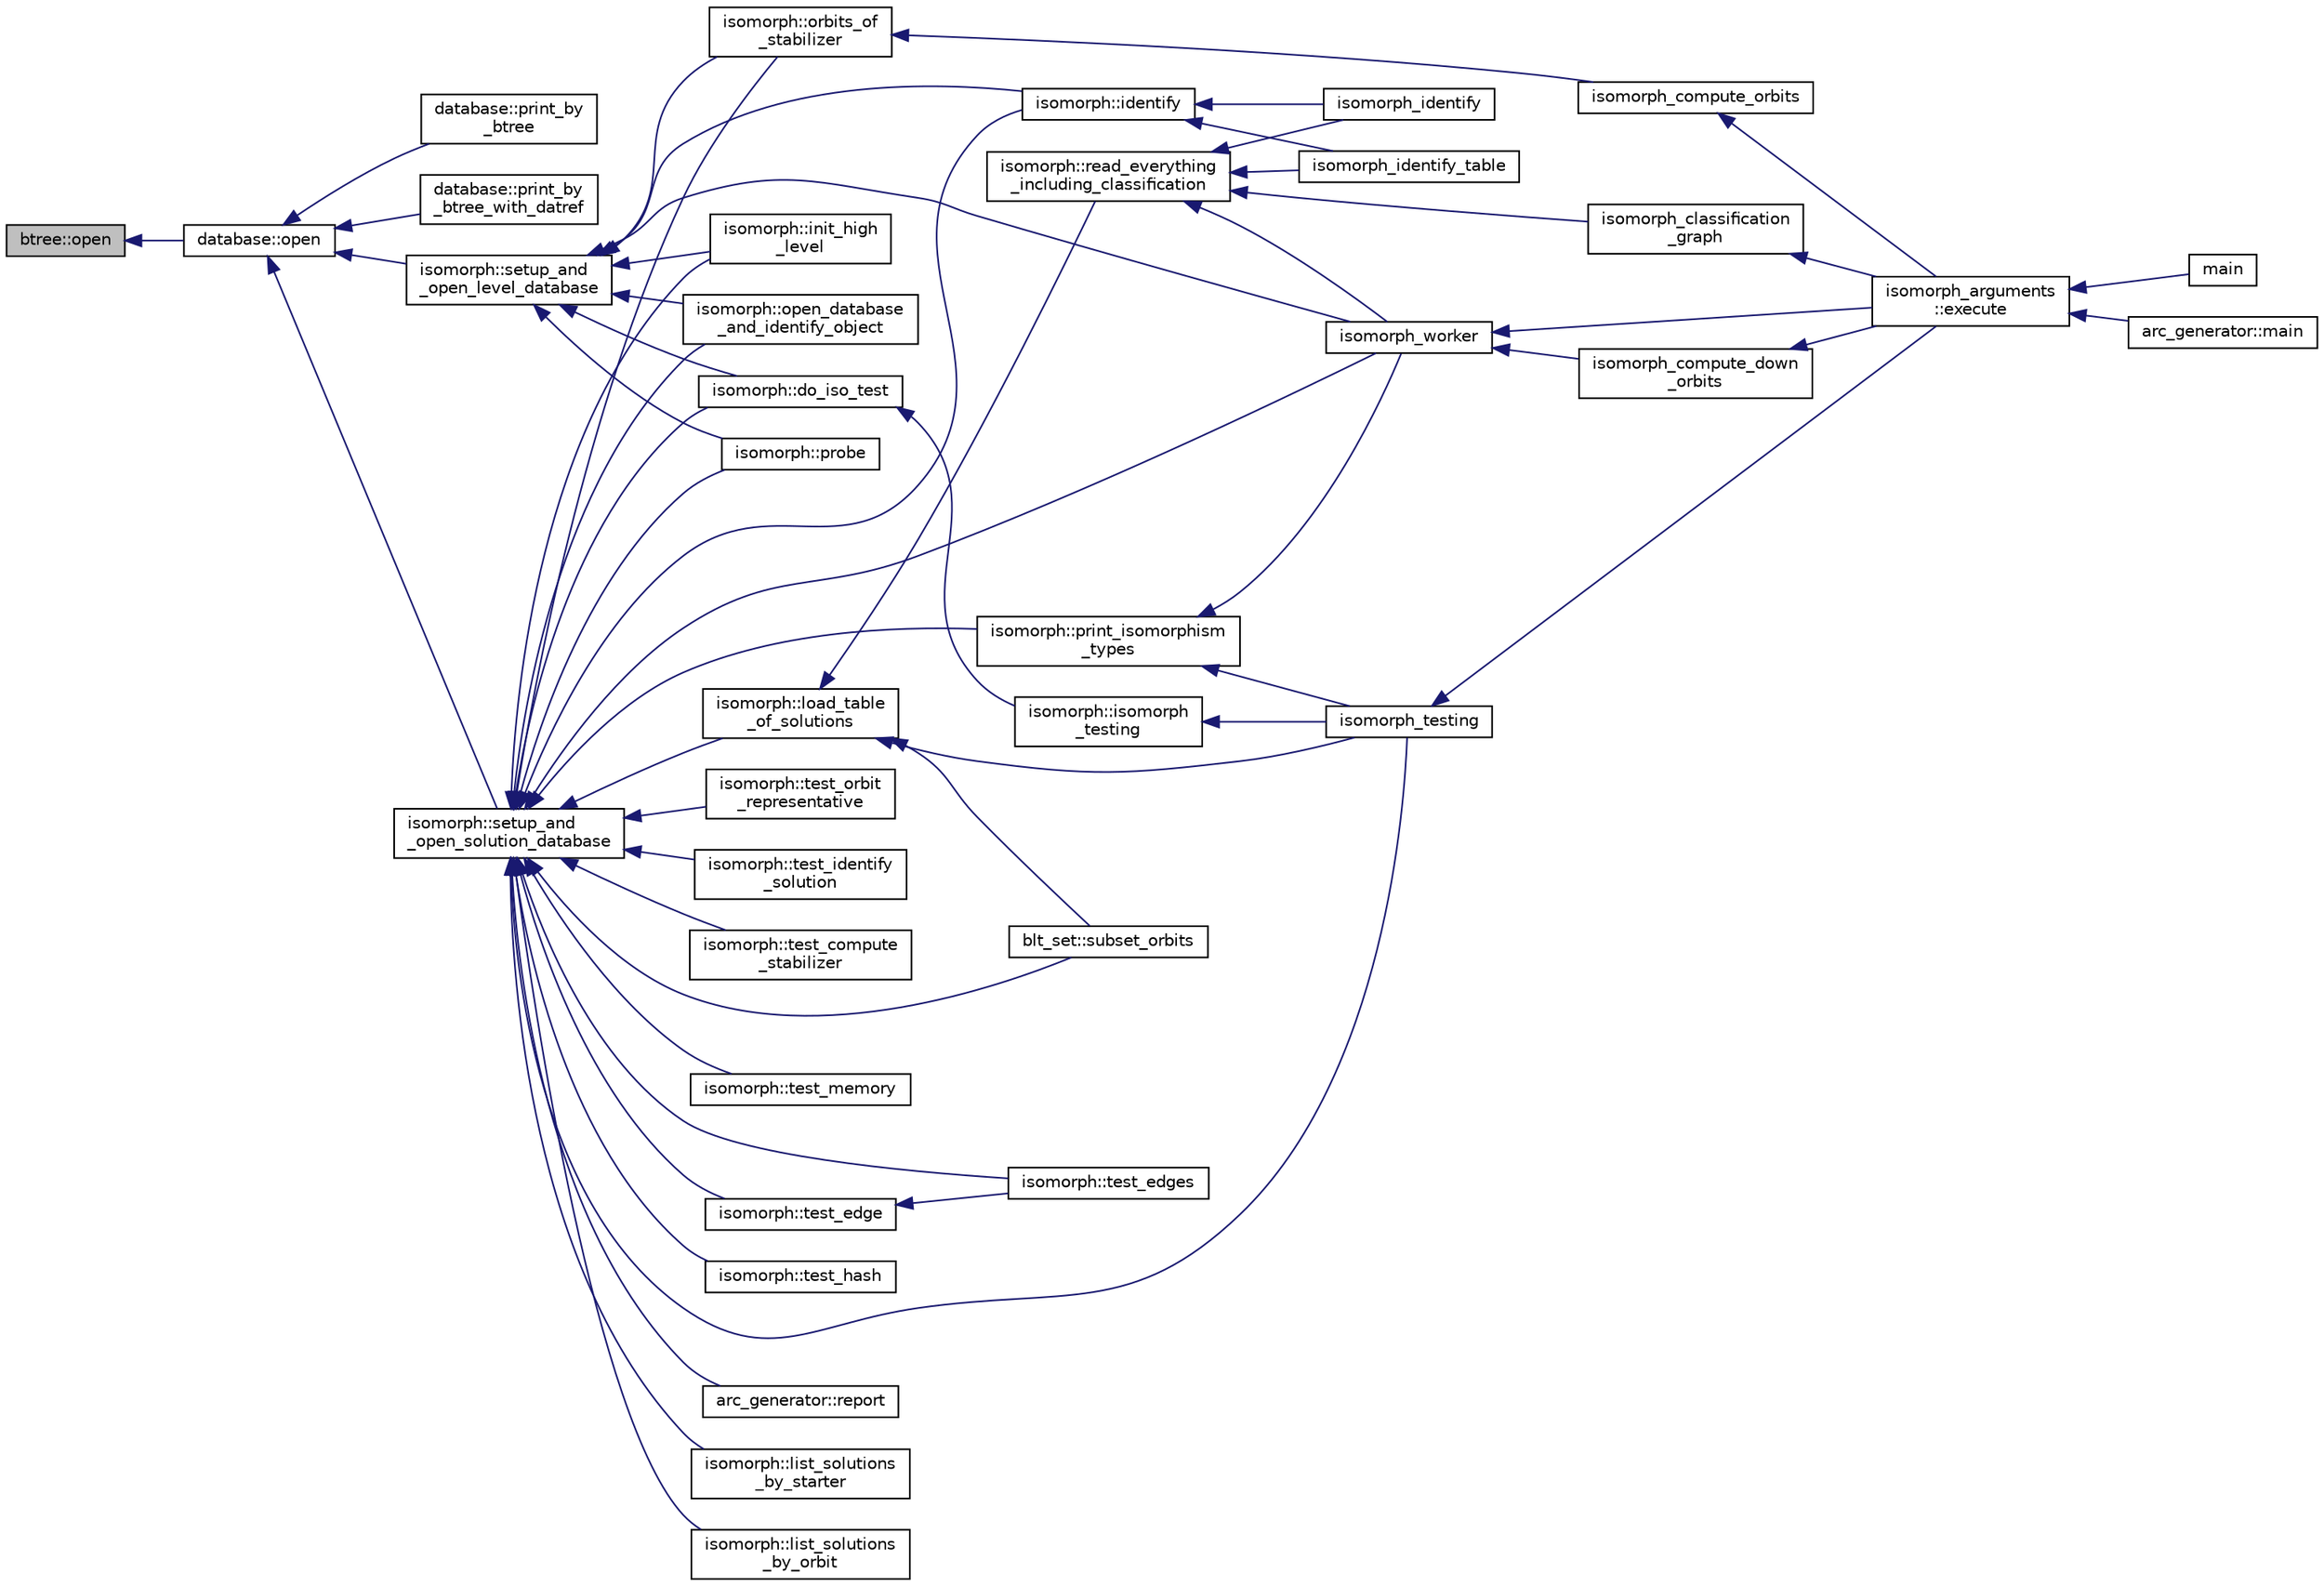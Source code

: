 digraph "btree::open"
{
  edge [fontname="Helvetica",fontsize="10",labelfontname="Helvetica",labelfontsize="10"];
  node [fontname="Helvetica",fontsize="10",shape=record];
  rankdir="LR";
  Node2907 [label="btree::open",height=0.2,width=0.4,color="black", fillcolor="grey75", style="filled", fontcolor="black"];
  Node2907 -> Node2908 [dir="back",color="midnightblue",fontsize="10",style="solid",fontname="Helvetica"];
  Node2908 [label="database::open",height=0.2,width=0.4,color="black", fillcolor="white", style="filled",URL="$db/d72/classdatabase.html#a65e8eccf98ecab4d55fb25bacaae6a19"];
  Node2908 -> Node2909 [dir="back",color="midnightblue",fontsize="10",style="solid",fontname="Helvetica"];
  Node2909 [label="database::print_by\l_btree",height=0.2,width=0.4,color="black", fillcolor="white", style="filled",URL="$db/d72/classdatabase.html#ac45ae44f2a861557ced6e5ab7c146717"];
  Node2908 -> Node2910 [dir="back",color="midnightblue",fontsize="10",style="solid",fontname="Helvetica"];
  Node2910 [label="database::print_by\l_btree_with_datref",height=0.2,width=0.4,color="black", fillcolor="white", style="filled",URL="$db/d72/classdatabase.html#af84030a29b31944d6763974ac4f774b5"];
  Node2908 -> Node2911 [dir="back",color="midnightblue",fontsize="10",style="solid",fontname="Helvetica"];
  Node2911 [label="isomorph::setup_and\l_open_solution_database",height=0.2,width=0.4,color="black", fillcolor="white", style="filled",URL="$d3/d5f/classisomorph.html#a31846d3ae261a9c2dc089fb87710ce5c"];
  Node2911 -> Node2912 [dir="back",color="midnightblue",fontsize="10",style="solid",fontname="Helvetica"];
  Node2912 [label="blt_set::subset_orbits",height=0.2,width=0.4,color="black", fillcolor="white", style="filled",URL="$d1/d3d/classblt__set.html#af8f79fc4346244acfa0e2c2d23c36993"];
  Node2911 -> Node2913 [dir="back",color="midnightblue",fontsize="10",style="solid",fontname="Helvetica"];
  Node2913 [label="arc_generator::report",height=0.2,width=0.4,color="black", fillcolor="white", style="filled",URL="$d4/d21/classarc__generator.html#a650f715bb3eec8fd1057e07e5b384f9a"];
  Node2911 -> Node2914 [dir="back",color="midnightblue",fontsize="10",style="solid",fontname="Helvetica"];
  Node2914 [label="isomorph::load_table\l_of_solutions",height=0.2,width=0.4,color="black", fillcolor="white", style="filled",URL="$d3/d5f/classisomorph.html#a21ab5aba74a200b9abf041dc5206821a"];
  Node2914 -> Node2912 [dir="back",color="midnightblue",fontsize="10",style="solid",fontname="Helvetica"];
  Node2914 -> Node2915 [dir="back",color="midnightblue",fontsize="10",style="solid",fontname="Helvetica"];
  Node2915 [label="isomorph::read_everything\l_including_classification",height=0.2,width=0.4,color="black", fillcolor="white", style="filled",URL="$d3/d5f/classisomorph.html#aa6a56e4522d3133a6ea65c9ac6de3924"];
  Node2915 -> Node2916 [dir="back",color="midnightblue",fontsize="10",style="solid",fontname="Helvetica"];
  Node2916 [label="isomorph_classification\l_graph",height=0.2,width=0.4,color="black", fillcolor="white", style="filled",URL="$d4/d7e/isomorph__global_8_c.html#a027e803e6cab7af4c400a71663bf4715"];
  Node2916 -> Node2917 [dir="back",color="midnightblue",fontsize="10",style="solid",fontname="Helvetica"];
  Node2917 [label="isomorph_arguments\l::execute",height=0.2,width=0.4,color="black", fillcolor="white", style="filled",URL="$d5/de4/classisomorph__arguments.html#aa85e472d14906abdd5672dc66027583e"];
  Node2917 -> Node2918 [dir="back",color="midnightblue",fontsize="10",style="solid",fontname="Helvetica"];
  Node2918 [label="main",height=0.2,width=0.4,color="black", fillcolor="white", style="filled",URL="$d1/d5e/blt__main_8_c.html#a217dbf8b442f20279ea00b898af96f52"];
  Node2917 -> Node2919 [dir="back",color="midnightblue",fontsize="10",style="solid",fontname="Helvetica"];
  Node2919 [label="arc_generator::main",height=0.2,width=0.4,color="black", fillcolor="white", style="filled",URL="$d4/d21/classarc__generator.html#ad80140b51b165dad1fe6ab232be7829a"];
  Node2915 -> Node2920 [dir="back",color="midnightblue",fontsize="10",style="solid",fontname="Helvetica"];
  Node2920 [label="isomorph_identify",height=0.2,width=0.4,color="black", fillcolor="white", style="filled",URL="$d4/d7e/isomorph__global_8_c.html#aa0fe57c73d5668eee10a6022ada7f6a3"];
  Node2915 -> Node2921 [dir="back",color="midnightblue",fontsize="10",style="solid",fontname="Helvetica"];
  Node2921 [label="isomorph_identify_table",height=0.2,width=0.4,color="black", fillcolor="white", style="filled",URL="$d4/d7e/isomorph__global_8_c.html#a9fd19ea945561cf2a6bb5c72dd4b1cb2"];
  Node2915 -> Node2922 [dir="back",color="midnightblue",fontsize="10",style="solid",fontname="Helvetica"];
  Node2922 [label="isomorph_worker",height=0.2,width=0.4,color="black", fillcolor="white", style="filled",URL="$d4/d7e/isomorph__global_8_c.html#ace3bb6ec719b02a35534309d4d3fe99a"];
  Node2922 -> Node2917 [dir="back",color="midnightblue",fontsize="10",style="solid",fontname="Helvetica"];
  Node2922 -> Node2923 [dir="back",color="midnightblue",fontsize="10",style="solid",fontname="Helvetica"];
  Node2923 [label="isomorph_compute_down\l_orbits",height=0.2,width=0.4,color="black", fillcolor="white", style="filled",URL="$d4/d7e/isomorph__global_8_c.html#a3613cea19158edd30958c4edecd97d53"];
  Node2923 -> Node2917 [dir="back",color="midnightblue",fontsize="10",style="solid",fontname="Helvetica"];
  Node2914 -> Node2924 [dir="back",color="midnightblue",fontsize="10",style="solid",fontname="Helvetica"];
  Node2924 [label="isomorph_testing",height=0.2,width=0.4,color="black", fillcolor="white", style="filled",URL="$d4/d7e/isomorph__global_8_c.html#a5a73cbe9f89c4727f086482ee2d238f9"];
  Node2924 -> Node2917 [dir="back",color="midnightblue",fontsize="10",style="solid",fontname="Helvetica"];
  Node2911 -> Node2925 [dir="back",color="midnightblue",fontsize="10",style="solid",fontname="Helvetica"];
  Node2925 [label="isomorph::list_solutions\l_by_starter",height=0.2,width=0.4,color="black", fillcolor="white", style="filled",URL="$d3/d5f/classisomorph.html#a9c40f343f1a3e5fc177e5121bc809b06"];
  Node2911 -> Node2926 [dir="back",color="midnightblue",fontsize="10",style="solid",fontname="Helvetica"];
  Node2926 [label="isomorph::list_solutions\l_by_orbit",height=0.2,width=0.4,color="black", fillcolor="white", style="filled",URL="$d3/d5f/classisomorph.html#adefb1a89c097c284d29f92d5fc58ebfa"];
  Node2911 -> Node2927 [dir="back",color="midnightblue",fontsize="10",style="solid",fontname="Helvetica"];
  Node2927 [label="isomorph::orbits_of\l_stabilizer",height=0.2,width=0.4,color="black", fillcolor="white", style="filled",URL="$d3/d5f/classisomorph.html#a72bbdc12cca5a90045ef15d0b24075e6"];
  Node2927 -> Node2928 [dir="back",color="midnightblue",fontsize="10",style="solid",fontname="Helvetica"];
  Node2928 [label="isomorph_compute_orbits",height=0.2,width=0.4,color="black", fillcolor="white", style="filled",URL="$d4/d7e/isomorph__global_8_c.html#a592f3efd31146c0802f59837055f904f"];
  Node2928 -> Node2917 [dir="back",color="midnightblue",fontsize="10",style="solid",fontname="Helvetica"];
  Node2911 -> Node2929 [dir="back",color="midnightblue",fontsize="10",style="solid",fontname="Helvetica"];
  Node2929 [label="isomorph::test_orbit\l_representative",height=0.2,width=0.4,color="black", fillcolor="white", style="filled",URL="$d3/d5f/classisomorph.html#a5f165aa61a0d6b349da5a6117135f6c0"];
  Node2911 -> Node2930 [dir="back",color="midnightblue",fontsize="10",style="solid",fontname="Helvetica"];
  Node2930 [label="isomorph::test_identify\l_solution",height=0.2,width=0.4,color="black", fillcolor="white", style="filled",URL="$d3/d5f/classisomorph.html#aa2c95f309e3283179e87bbbd83bfdc7d"];
  Node2911 -> Node2931 [dir="back",color="midnightblue",fontsize="10",style="solid",fontname="Helvetica"];
  Node2931 [label="isomorph::test_compute\l_stabilizer",height=0.2,width=0.4,color="black", fillcolor="white", style="filled",URL="$d3/d5f/classisomorph.html#a72cd06f32311c44eb09dd73faa36b748"];
  Node2911 -> Node2932 [dir="back",color="midnightblue",fontsize="10",style="solid",fontname="Helvetica"];
  Node2932 [label="isomorph::test_memory",height=0.2,width=0.4,color="black", fillcolor="white", style="filled",URL="$d3/d5f/classisomorph.html#a27877043c77db8e85e8fa7d5c43845b0"];
  Node2911 -> Node2933 [dir="back",color="midnightblue",fontsize="10",style="solid",fontname="Helvetica"];
  Node2933 [label="isomorph::test_edges",height=0.2,width=0.4,color="black", fillcolor="white", style="filled",URL="$d3/d5f/classisomorph.html#ad23507927d8f7698073475d12b2a85bc"];
  Node2911 -> Node2934 [dir="back",color="midnightblue",fontsize="10",style="solid",fontname="Helvetica"];
  Node2934 [label="isomorph::test_edge",height=0.2,width=0.4,color="black", fillcolor="white", style="filled",URL="$d3/d5f/classisomorph.html#a591165fa287477b480f5b7081198ba46"];
  Node2934 -> Node2933 [dir="back",color="midnightblue",fontsize="10",style="solid",fontname="Helvetica"];
  Node2911 -> Node2935 [dir="back",color="midnightblue",fontsize="10",style="solid",fontname="Helvetica"];
  Node2935 [label="isomorph::test_hash",height=0.2,width=0.4,color="black", fillcolor="white", style="filled",URL="$d3/d5f/classisomorph.html#a53560280664b268a0500d26c801b1e68"];
  Node2911 -> Node2936 [dir="back",color="midnightblue",fontsize="10",style="solid",fontname="Helvetica"];
  Node2936 [label="isomorph::init_high\l_level",height=0.2,width=0.4,color="black", fillcolor="white", style="filled",URL="$d3/d5f/classisomorph.html#a5cee5468cc8cc68eac1f6131faedfab2"];
  Node2911 -> Node2937 [dir="back",color="midnightblue",fontsize="10",style="solid",fontname="Helvetica"];
  Node2937 [label="isomorph::open_database\l_and_identify_object",height=0.2,width=0.4,color="black", fillcolor="white", style="filled",URL="$d3/d5f/classisomorph.html#aa4e387f26f609fc9379d2e01f6cc27d0"];
  Node2911 -> Node2938 [dir="back",color="midnightblue",fontsize="10",style="solid",fontname="Helvetica"];
  Node2938 [label="isomorph::print_isomorphism\l_types",height=0.2,width=0.4,color="black", fillcolor="white", style="filled",URL="$d3/d5f/classisomorph.html#abbcd12f6434585951a5532d0b2467a00"];
  Node2938 -> Node2924 [dir="back",color="midnightblue",fontsize="10",style="solid",fontname="Helvetica"];
  Node2938 -> Node2922 [dir="back",color="midnightblue",fontsize="10",style="solid",fontname="Helvetica"];
  Node2911 -> Node2924 [dir="back",color="midnightblue",fontsize="10",style="solid",fontname="Helvetica"];
  Node2911 -> Node2922 [dir="back",color="midnightblue",fontsize="10",style="solid",fontname="Helvetica"];
  Node2911 -> Node2939 [dir="back",color="midnightblue",fontsize="10",style="solid",fontname="Helvetica"];
  Node2939 [label="isomorph::probe",height=0.2,width=0.4,color="black", fillcolor="white", style="filled",URL="$d3/d5f/classisomorph.html#a9cb6fed7b6ac639d886b117a1f454441"];
  Node2911 -> Node2940 [dir="back",color="midnightblue",fontsize="10",style="solid",fontname="Helvetica"];
  Node2940 [label="isomorph::do_iso_test",height=0.2,width=0.4,color="black", fillcolor="white", style="filled",URL="$d3/d5f/classisomorph.html#a51fc3bf5cc3a99282a489b2df37ee24e"];
  Node2940 -> Node2941 [dir="back",color="midnightblue",fontsize="10",style="solid",fontname="Helvetica"];
  Node2941 [label="isomorph::isomorph\l_testing",height=0.2,width=0.4,color="black", fillcolor="white", style="filled",URL="$d3/d5f/classisomorph.html#ad7945ec94ba0ba16953482edfaa4da6e"];
  Node2941 -> Node2924 [dir="back",color="midnightblue",fontsize="10",style="solid",fontname="Helvetica"];
  Node2911 -> Node2942 [dir="back",color="midnightblue",fontsize="10",style="solid",fontname="Helvetica"];
  Node2942 [label="isomorph::identify",height=0.2,width=0.4,color="black", fillcolor="white", style="filled",URL="$d3/d5f/classisomorph.html#a78ecf843b9f6ca1cfd666e222edd90ae"];
  Node2942 -> Node2920 [dir="back",color="midnightblue",fontsize="10",style="solid",fontname="Helvetica"];
  Node2942 -> Node2921 [dir="back",color="midnightblue",fontsize="10",style="solid",fontname="Helvetica"];
  Node2908 -> Node2943 [dir="back",color="midnightblue",fontsize="10",style="solid",fontname="Helvetica"];
  Node2943 [label="isomorph::setup_and\l_open_level_database",height=0.2,width=0.4,color="black", fillcolor="white", style="filled",URL="$d3/d5f/classisomorph.html#aa011f38988f4db9c6f5abd84faebd153"];
  Node2943 -> Node2927 [dir="back",color="midnightblue",fontsize="10",style="solid",fontname="Helvetica"];
  Node2943 -> Node2936 [dir="back",color="midnightblue",fontsize="10",style="solid",fontname="Helvetica"];
  Node2943 -> Node2937 [dir="back",color="midnightblue",fontsize="10",style="solid",fontname="Helvetica"];
  Node2943 -> Node2922 [dir="back",color="midnightblue",fontsize="10",style="solid",fontname="Helvetica"];
  Node2943 -> Node2939 [dir="back",color="midnightblue",fontsize="10",style="solid",fontname="Helvetica"];
  Node2943 -> Node2940 [dir="back",color="midnightblue",fontsize="10",style="solid",fontname="Helvetica"];
  Node2943 -> Node2942 [dir="back",color="midnightblue",fontsize="10",style="solid",fontname="Helvetica"];
}
